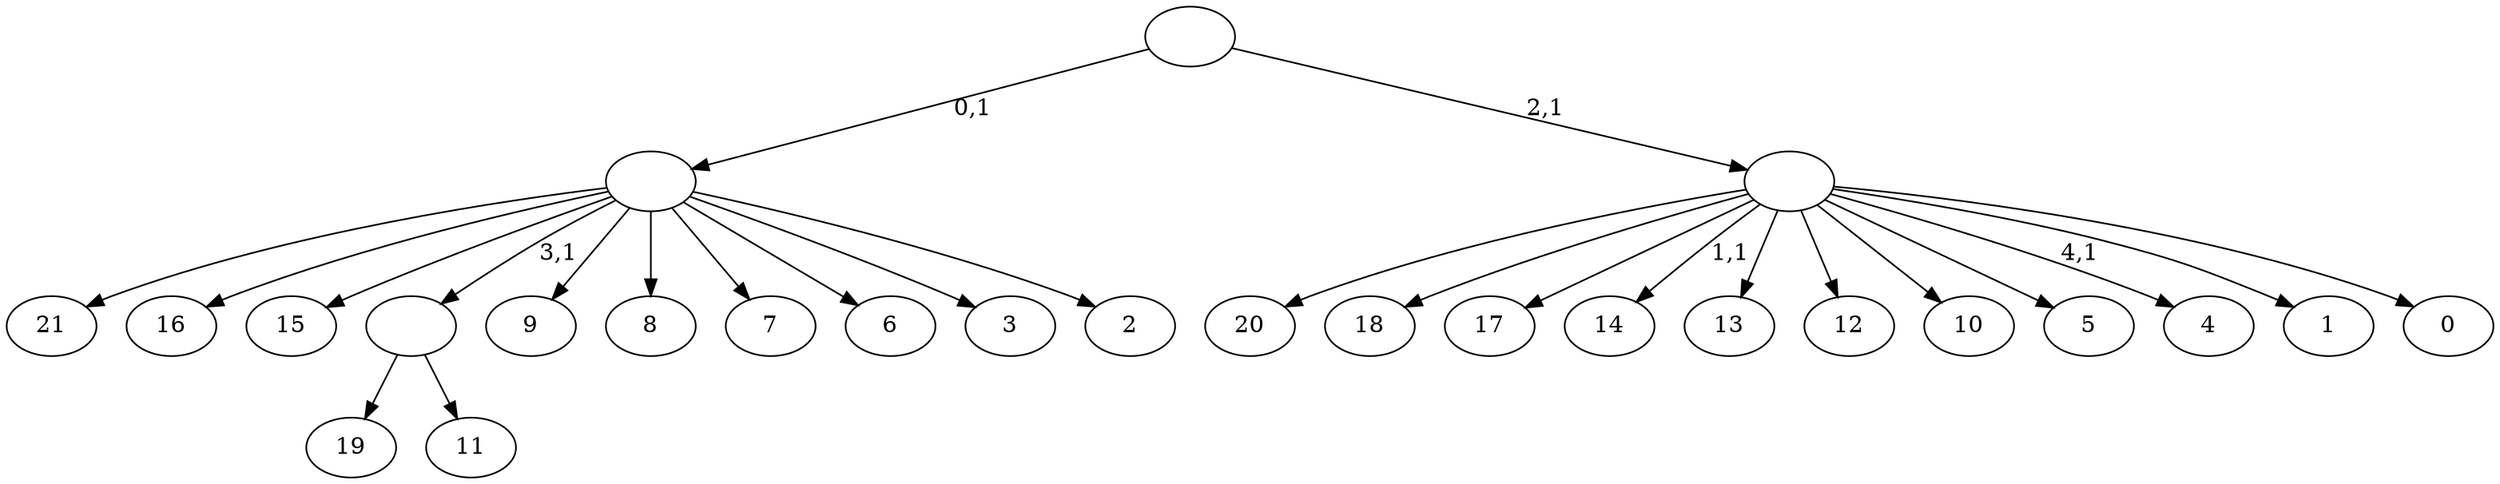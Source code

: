 digraph T {
	27 [label="21"]
	26 [label="20"]
	25 [label="19"]
	24 [label="18"]
	23 [label="17"]
	22 [label="16"]
	21 [label="15"]
	20 [label="14"]
	18 [label="13"]
	17 [label="12"]
	16 [label="11"]
	15 [label=""]
	14 [label="10"]
	13 [label="9"]
	12 [label="8"]
	11 [label="7"]
	10 [label="6"]
	9 [label="5"]
	8 [label="4"]
	6 [label="3"]
	5 [label="2"]
	4 [label=""]
	3 [label="1"]
	2 [label="0"]
	1 [label=""]
	0 [label=""]
	15 -> 25 [label=""]
	15 -> 16 [label=""]
	4 -> 27 [label=""]
	4 -> 22 [label=""]
	4 -> 21 [label=""]
	4 -> 15 [label="3,1"]
	4 -> 13 [label=""]
	4 -> 12 [label=""]
	4 -> 11 [label=""]
	4 -> 10 [label=""]
	4 -> 6 [label=""]
	4 -> 5 [label=""]
	1 -> 8 [label="4,1"]
	1 -> 20 [label="1,1"]
	1 -> 26 [label=""]
	1 -> 24 [label=""]
	1 -> 23 [label=""]
	1 -> 18 [label=""]
	1 -> 17 [label=""]
	1 -> 14 [label=""]
	1 -> 9 [label=""]
	1 -> 3 [label=""]
	1 -> 2 [label=""]
	0 -> 4 [label="0,1"]
	0 -> 1 [label="2,1"]
}
